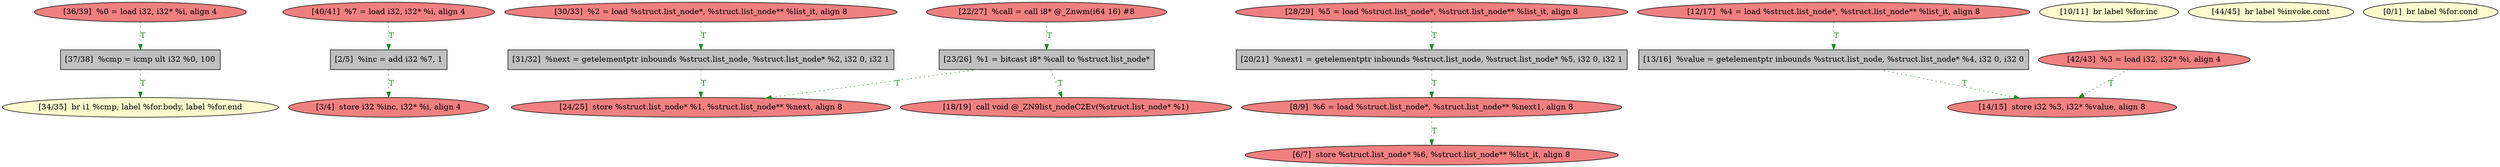 
digraph G {


node1153 [fillcolor=lemonchiffon,label="[34/35]  br i1 %cmp, label %for.body, label %for.end",shape=ellipse,style=filled ]
node1151 [fillcolor=lightcoral,label="[3/4]  store i32 %inc, i32* %i, align 4",shape=ellipse,style=filled ]
node1149 [fillcolor=lightcoral,label="[40/41]  %7 = load i32, i32* %i, align 4",shape=ellipse,style=filled ]
node1147 [fillcolor=lightcoral,label="[36/39]  %0 = load i32, i32* %i, align 4",shape=ellipse,style=filled ]
node1136 [fillcolor=lightcoral,label="[24/25]  store %struct.list_node* %1, %struct.list_node** %next, align 8",shape=ellipse,style=filled ]
node1139 [fillcolor=grey,label="[31/32]  %next = getelementptr inbounds %struct.list_node, %struct.list_node* %2, i32 0, i32 1",shape=rectangle,style=filled ]
node1135 [fillcolor=grey,label="[20/21]  %next1 = getelementptr inbounds %struct.list_node, %struct.list_node* %5, i32 0, i32 1",shape=rectangle,style=filled ]
node1140 [fillcolor=lightcoral,label="[14/15]  store i32 %3, i32* %value, align 8",shape=ellipse,style=filled ]
node1152 [fillcolor=lightcoral,label="[30/33]  %2 = load %struct.list_node*, %struct.list_node** %list_it, align 8",shape=ellipse,style=filled ]
node1133 [fillcolor=lightcoral,label="[12/17]  %4 = load %struct.list_node*, %struct.list_node** %list_it, align 8",shape=ellipse,style=filled ]
node1134 [fillcolor=lemonchiffon,label="[10/11]  br label %for.inc",shape=ellipse,style=filled ]
node1131 [fillcolor=grey,label="[13/16]  %value = getelementptr inbounds %struct.list_node, %struct.list_node* %4, i32 0, i32 0",shape=rectangle,style=filled ]
node1132 [fillcolor=lightcoral,label="[18/19]  call void @_ZN9list_nodeC2Ev(%struct.list_node* %1)",shape=ellipse,style=filled ]
node1144 [fillcolor=lightcoral,label="[28/29]  %5 = load %struct.list_node*, %struct.list_node** %list_it, align 8",shape=ellipse,style=filled ]
node1137 [fillcolor=grey,label="[23/26]  %1 = bitcast i8* %call to %struct.list_node*",shape=rectangle,style=filled ]
node1150 [fillcolor=lightcoral,label="[42/43]  %3 = load i32, i32* %i, align 4",shape=ellipse,style=filled ]
node1145 [fillcolor=lightcoral,label="[22/27]  %call = call i8* @_Znwm(i64 16) #8",shape=ellipse,style=filled ]
node1146 [fillcolor=grey,label="[2/5]  %inc = add i32 %7, 1",shape=rectangle,style=filled ]
node1148 [fillcolor=grey,label="[37/38]  %cmp = icmp ult i32 %0, 100",shape=rectangle,style=filled ]
node1138 [fillcolor=lightcoral,label="[8/9]  %6 = load %struct.list_node*, %struct.list_node** %next1, align 8",shape=ellipse,style=filled ]
node1141 [fillcolor=lemonchiffon,label="[44/45]  br label %invoke.cont",shape=ellipse,style=filled ]
node1142 [fillcolor=lightcoral,label="[6/7]  store %struct.list_node* %6, %struct.list_node** %list_it, align 8",shape=ellipse,style=filled ]
node1143 [fillcolor=lemonchiffon,label="[0/1]  br label %for.cond",shape=ellipse,style=filled ]

node1149->node1146 [style=dotted,color=forestgreen,label="T",fontcolor=forestgreen ]
node1137->node1136 [style=dotted,color=forestgreen,label="T",fontcolor=forestgreen ]
node1147->node1148 [style=dotted,color=forestgreen,label="T",fontcolor=forestgreen ]
node1150->node1140 [style=dotted,color=forestgreen,label="T",fontcolor=forestgreen ]
node1138->node1142 [style=dotted,color=forestgreen,label="T",fontcolor=forestgreen ]
node1152->node1139 [style=dotted,color=forestgreen,label="T",fontcolor=forestgreen ]
node1133->node1131 [style=dotted,color=forestgreen,label="T",fontcolor=forestgreen ]
node1146->node1151 [style=dotted,color=forestgreen,label="T",fontcolor=forestgreen ]
node1131->node1140 [style=dotted,color=forestgreen,label="T",fontcolor=forestgreen ]
node1148->node1153 [style=dotted,color=forestgreen,label="T",fontcolor=forestgreen ]
node1135->node1138 [style=dotted,color=forestgreen,label="T",fontcolor=forestgreen ]
node1139->node1136 [style=dotted,color=forestgreen,label="T",fontcolor=forestgreen ]
node1145->node1137 [style=dotted,color=forestgreen,label="T",fontcolor=forestgreen ]
node1137->node1132 [style=dotted,color=forestgreen,label="T",fontcolor=forestgreen ]
node1144->node1135 [style=dotted,color=forestgreen,label="T",fontcolor=forestgreen ]


}
